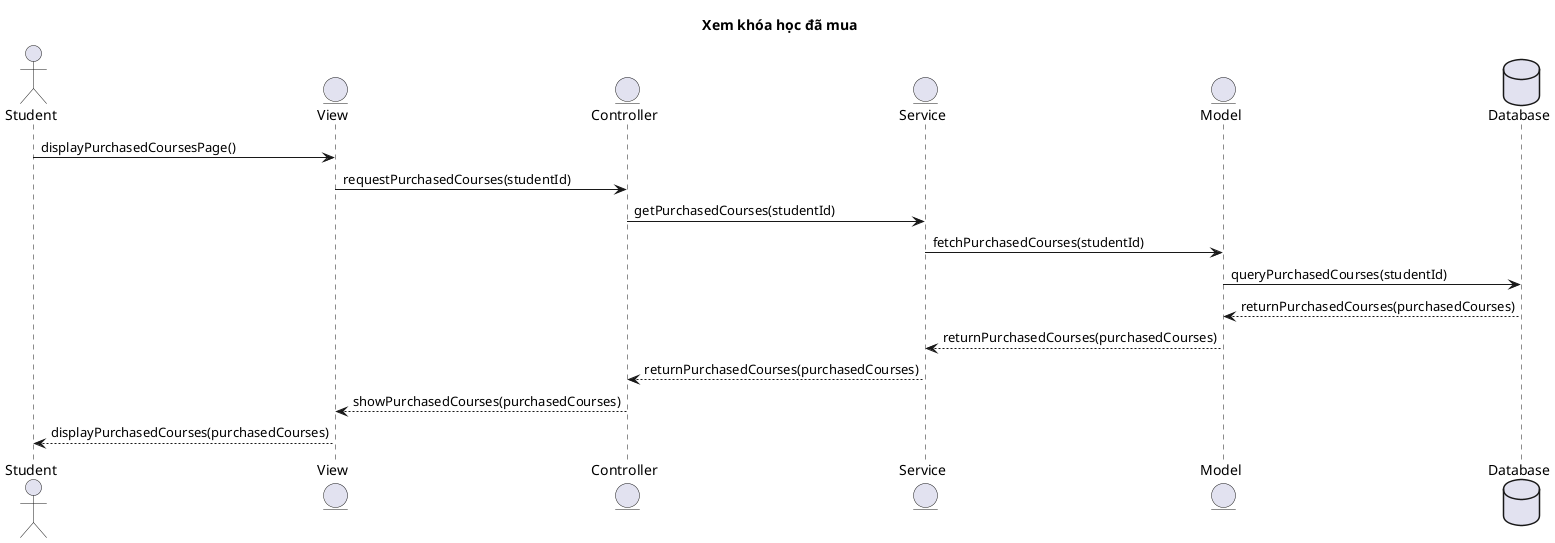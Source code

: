 @startuml
title Xem khóa học đã mua

actor Student
entity View
entity Controller
entity Service
entity Model
Database Database

Student -> View : displayPurchasedCoursesPage()
View -> Controller : requestPurchasedCourses(studentId)
Controller -> Service : getPurchasedCourses(studentId)
Service -> Model : fetchPurchasedCourses(studentId)
Model -> Database : queryPurchasedCourses(studentId)
Database --> Model : returnPurchasedCourses(purchasedCourses)
Model --> Service : returnPurchasedCourses(purchasedCourses)
Service --> Controller : returnPurchasedCourses(purchasedCourses)
Controller --> View : showPurchasedCourses(purchasedCourses)
View --> Student : displayPurchasedCourses(purchasedCourses)

@enduml

